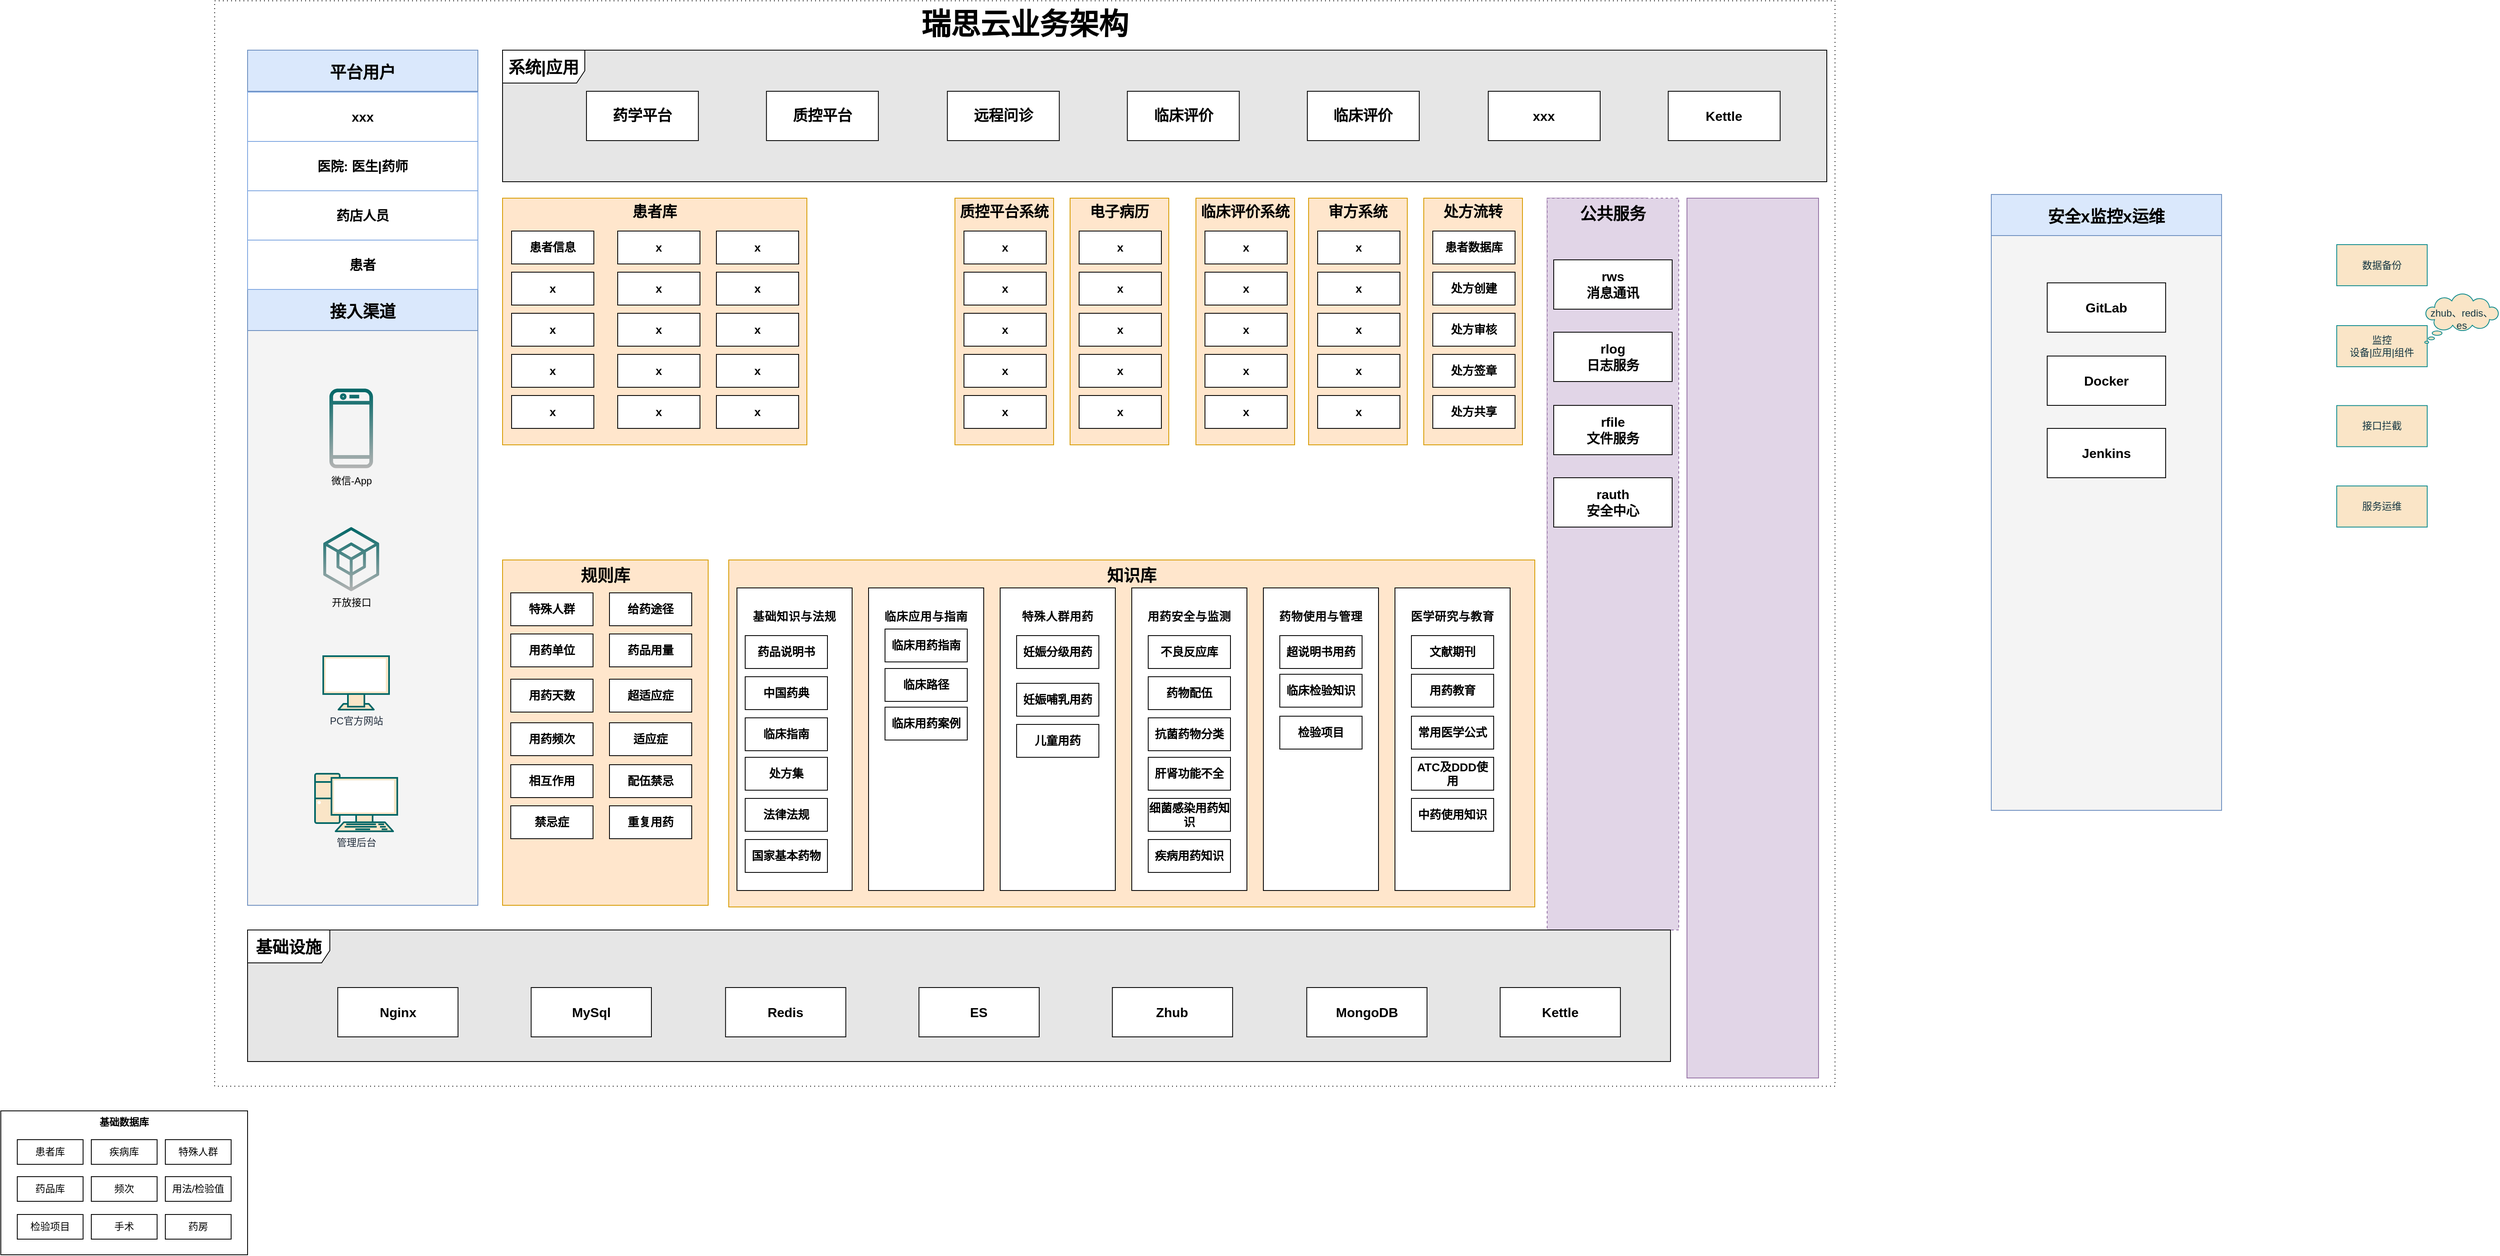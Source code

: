 <mxfile version="24.7.7">
  <diagram name="第 1 页" id="gpIHLKLEVWWJSvzPu31k">
    <mxGraphModel dx="2281" dy="1024" grid="1" gridSize="10" guides="1" tooltips="1" connect="1" arrows="1" fold="1" page="1" pageScale="1" pageWidth="827" pageHeight="1169" math="0" shadow="0">
      <root>
        <mxCell id="0" />
        <mxCell id="1" parent="0" />
        <mxCell id="3K_oNV2d-IeETJ5J5liT-1" value="瑞思云业务架构" style="whiteSpace=wrap;html=1;fontSize=36;verticalAlign=top;dashed=1;dashPattern=1 4;fontStyle=1" parent="1" vertex="1">
          <mxGeometry x="-180" y="210" width="1970" height="1320" as="geometry" />
        </mxCell>
        <UserObject label="接入渠道" link="https://baidu.com" id="7oQJ4bdG35kOt4FpmPfC-34">
          <mxCell style="swimlane;fontSize=20;align=center;swimlaneFillColor=#f4f4f4;fillColor=#dae8fc;collapsible=0;startSize=50;strokeColor=#6c8ebf;fontStyle=1;container=0;" vertex="1" parent="1">
            <mxGeometry x="-140" y="561" width="280" height="749" as="geometry" />
          </mxCell>
        </UserObject>
        <mxCell id="7oQJ4bdG35kOt4FpmPfC-38" value="&lt;span style=&quot;color: rgb(35 , 47 , 62)&quot;&gt;管理后台&lt;/span&gt;" style="verticalAlign=top;verticalLabelPosition=bottom;labelPosition=center;align=center;html=1;outlineConnect=0;fillColor=#FAE5C7;strokeColor=#006666;gradientDirection=north;strokeWidth=2;shape=mxgraph.networks.pc;fontColor=#143642;" vertex="1" parent="7oQJ4bdG35kOt4FpmPfC-34">
          <mxGeometry x="82" y="589" width="100" height="70" as="geometry" />
        </mxCell>
        <mxCell id="7oQJ4bdG35kOt4FpmPfC-37" value="&lt;span style=&quot;color: rgb(35 , 47 , 62)&quot;&gt;PC官方网站&lt;/span&gt;" style="verticalAlign=top;verticalLabelPosition=bottom;labelPosition=center;align=center;html=1;outlineConnect=0;fillColor=#FAE5C7;strokeColor=#006666;gradientDirection=north;strokeWidth=2;shape=mxgraph.networks.monitor;fontColor=#143642;" vertex="1" parent="7oQJ4bdG35kOt4FpmPfC-34">
          <mxGeometry x="92" y="446" width="80" height="65" as="geometry" />
        </mxCell>
        <mxCell id="7oQJ4bdG35kOt4FpmPfC-36" value="开放接口" style="outlineConnect=0;fillColor=#006666;strokeColor=#666666;dashed=0;verticalLabelPosition=bottom;verticalAlign=top;align=center;html=1;fontSize=12;fontStyle=0;aspect=fixed;pointerEvents=1;shape=mxgraph.aws4.external_sdk;labelBackgroundColor=none;gradientColor=#b3b3b3;" vertex="1" parent="7oQJ4bdG35kOt4FpmPfC-34">
          <mxGeometry x="92" y="289" width="68" height="78" as="geometry" />
        </mxCell>
        <mxCell id="7oQJ4bdG35kOt4FpmPfC-35" value="微信-App" style="outlineConnect=0;strokeColor=#006666;fillColor=#006666;dashed=0;verticalLabelPosition=bottom;verticalAlign=top;align=center;fontSize=12;fontStyle=0;shape=mxgraph.aws4.mobile_client;labelBackgroundColor=none;html=1;gradientColor=#b3b3b3;" vertex="1" parent="7oQJ4bdG35kOt4FpmPfC-34">
          <mxGeometry x="99.5" y="119" width="53" height="100" as="geometry" />
        </mxCell>
        <mxCell id="3K_oNV2d-IeETJ5J5liT-11" value="" style="group" parent="1" vertex="1" connectable="0">
          <mxGeometry x="445" y="890" width="980" height="422" as="geometry" />
        </mxCell>
        <mxCell id="3K_oNV2d-IeETJ5J5liT-12" value="&lt;font style=&quot;font-size: 20px;&quot;&gt;知识库&lt;/font&gt;" style="whiteSpace=wrap;html=1;verticalAlign=top;fillColor=#ffe6cc;strokeColor=#d79b00;fontStyle=1;fontSize=18;" parent="3K_oNV2d-IeETJ5J5liT-11" vertex="1">
          <mxGeometry width="980" height="422" as="geometry" />
        </mxCell>
        <mxCell id="3K_oNV2d-IeETJ5J5liT-13" value="&lt;h3 style=&quot;box-sizing: inherit; color: rgb(6, 6, 7); margin-bottom: 0px; font-size: 14px; line-height: 24px; margin-top: 1.14em; font-family: -apple-system, blinkmacsystemfont, &amp;quot;Helvetica Neue&amp;quot;, helvetica, &amp;quot;segoe ui&amp;quot;, arial, roboto, &amp;quot;PingFang SC&amp;quot;, miui, &amp;quot;Hiragino Sans GB&amp;quot;, &amp;quot;Microsoft Yahei&amp;quot;, sans-serif; letter-spacing: 0.5px; text-align: start; background-color: rgb(255, 255, 255);&quot;&gt;药物使用与管理&lt;/h3&gt;" style="whiteSpace=wrap;html=1;verticalAlign=top;" parent="3K_oNV2d-IeETJ5J5liT-11" vertex="1">
          <mxGeometry x="650" y="34" width="140" height="368" as="geometry" />
        </mxCell>
        <mxCell id="3K_oNV2d-IeETJ5J5liT-14" value="&lt;h3 style=&quot;box-sizing: inherit; color: rgb(6, 6, 7); margin-bottom: 0px; font-size: 14px; line-height: 24px; margin-top: 1.14em; font-family: -apple-system, blinkmacsystemfont, &amp;quot;Helvetica Neue&amp;quot;, helvetica, &amp;quot;segoe ui&amp;quot;, arial, roboto, &amp;quot;PingFang SC&amp;quot;, miui, &amp;quot;Hiragino Sans GB&amp;quot;, &amp;quot;Microsoft Yahei&amp;quot;, sans-serif; letter-spacing: 0.5px; text-align: start; background-color: rgb(255, 255, 255);&quot;&gt;医学研究与教育&lt;/h3&gt;" style="whiteSpace=wrap;html=1;verticalAlign=top;" parent="3K_oNV2d-IeETJ5J5liT-11" vertex="1">
          <mxGeometry x="810" y="34" width="140" height="368" as="geometry" />
        </mxCell>
        <mxCell id="3K_oNV2d-IeETJ5J5liT-15" value="&lt;h3 style=&quot;box-sizing: inherit; color: rgb(6, 6, 7); margin-bottom: 0px; font-size: 14px; line-height: 24px; margin-top: 1.14em; font-family: -apple-system, blinkmacsystemfont, &amp;quot;Helvetica Neue&amp;quot;, helvetica, &amp;quot;segoe ui&amp;quot;, arial, roboto, &amp;quot;PingFang SC&amp;quot;, miui, &amp;quot;Hiragino Sans GB&amp;quot;, &amp;quot;Microsoft Yahei&amp;quot;, sans-serif; letter-spacing: 0.5px; text-align: start; background-color: rgb(255, 255, 255);&quot;&gt;用药安全与监测&lt;/h3&gt;" style="whiteSpace=wrap;html=1;verticalAlign=top;" parent="3K_oNV2d-IeETJ5J5liT-11" vertex="1">
          <mxGeometry x="490" y="34" width="140" height="368" as="geometry" />
        </mxCell>
        <mxCell id="3K_oNV2d-IeETJ5J5liT-16" value="&lt;h3 style=&quot;box-sizing: inherit; color: rgb(6, 6, 7); margin-bottom: 0px; font-size: 14px; line-height: 24px; margin-top: 1.14em; font-family: -apple-system, blinkmacsystemfont, &amp;quot;Helvetica Neue&amp;quot;, helvetica, &amp;quot;segoe ui&amp;quot;, arial, roboto, &amp;quot;PingFang SC&amp;quot;, miui, &amp;quot;Hiragino Sans GB&amp;quot;, &amp;quot;Microsoft Yahei&amp;quot;, sans-serif; letter-spacing: 0.5px; text-align: start; background-color: rgb(255, 255, 255);&quot;&gt;特殊人群用药&lt;/h3&gt;" style="whiteSpace=wrap;html=1;verticalAlign=top;" parent="3K_oNV2d-IeETJ5J5liT-11" vertex="1">
          <mxGeometry x="330" y="34" width="140" height="368" as="geometry" />
        </mxCell>
        <mxCell id="3K_oNV2d-IeETJ5J5liT-17" value="&lt;h3 style=&quot;box-sizing: inherit; color: rgb(6, 6, 7); margin-bottom: 0px; font-size: 14px; line-height: 24px; margin-top: 1.14em; font-family: -apple-system, blinkmacsystemfont, &amp;quot;Helvetica Neue&amp;quot;, helvetica, &amp;quot;segoe ui&amp;quot;, arial, roboto, &amp;quot;PingFang SC&amp;quot;, miui, &amp;quot;Hiragino Sans GB&amp;quot;, &amp;quot;Microsoft Yahei&amp;quot;, sans-serif; letter-spacing: 0.5px; text-align: start; background-color: rgb(255, 255, 255);&quot;&gt;临床应用与指南&lt;/h3&gt;" style="whiteSpace=wrap;html=1;verticalAlign=top;" parent="3K_oNV2d-IeETJ5J5liT-11" vertex="1">
          <mxGeometry x="170" y="34" width="140" height="368" as="geometry" />
        </mxCell>
        <mxCell id="3K_oNV2d-IeETJ5J5liT-18" value="&lt;h3 style=&quot;box-sizing: inherit; color: rgb(6, 6, 7); margin-bottom: 0px; font-size: 14px; line-height: 24px; margin-top: 1.14em; font-family: -apple-system, blinkmacsystemfont, &amp;quot;Helvetica Neue&amp;quot;, helvetica, &amp;quot;segoe ui&amp;quot;, arial, roboto, &amp;quot;PingFang SC&amp;quot;, miui, &amp;quot;Hiragino Sans GB&amp;quot;, &amp;quot;Microsoft Yahei&amp;quot;, sans-serif; letter-spacing: 0.5px; text-align: start; background-color: rgb(255, 255, 255);&quot;&gt;基础知识与法规&lt;/h3&gt;" style="whiteSpace=wrap;html=1;verticalAlign=top;" parent="3K_oNV2d-IeETJ5J5liT-11" vertex="1">
          <mxGeometry x="10" y="34" width="140" height="368" as="geometry" />
        </mxCell>
        <mxCell id="3K_oNV2d-IeETJ5J5liT-19" value="药品说明书" style="whiteSpace=wrap;html=1;fontStyle=1;fontSize=14;" parent="3K_oNV2d-IeETJ5J5liT-11" vertex="1">
          <mxGeometry x="20" y="92" width="100" height="40" as="geometry" />
        </mxCell>
        <mxCell id="3K_oNV2d-IeETJ5J5liT-20" value="临床用药指南" style="whiteSpace=wrap;html=1;fontStyle=1;fontSize=14;" parent="3K_oNV2d-IeETJ5J5liT-11" vertex="1">
          <mxGeometry x="190" y="84" width="100" height="40" as="geometry" />
        </mxCell>
        <mxCell id="3K_oNV2d-IeETJ5J5liT-21" value="&lt;div data-docx-has-block-data=&quot;false&quot; data-page-id=&quot;U75hdgrPCo3RmMxpjT1cg51FnG2&quot; style=&quot;font-size: 14px;&quot;&gt;&lt;div class=&quot;old-record-id-FYGXdTRgKoE5KMxUbOHcS2Pdn7e&quot; style=&quot;font-size: 14px;&quot;&gt;&lt;strong style=&quot;font-size: 14px;&quot;&gt;法律法规&lt;/strong&gt;&lt;/div&gt;&lt;/div&gt;" style="whiteSpace=wrap;html=1;fontStyle=1;fontSize=14;" parent="3K_oNV2d-IeETJ5J5liT-11" vertex="1">
          <mxGeometry x="20" y="290" width="100" height="40" as="geometry" />
        </mxCell>
        <mxCell id="3K_oNV2d-IeETJ5J5liT-22" value="&lt;div data-docx-has-block-data=&quot;false&quot; data-page-id=&quot;U75hdgrPCo3RmMxpjT1cg51FnG2&quot; style=&quot;font-size: 14px;&quot;&gt;&lt;div class=&quot;old-record-id-CLDddbItjoVo6kxUgAkcXU8XnOe&quot; style=&quot;font-size: 14px;&quot;&gt;&lt;strong style=&quot;font-size: 14px;&quot;&gt;常用医学公式&lt;/strong&gt;&lt;/div&gt;&lt;/div&gt;" style="whiteSpace=wrap;html=1;fontStyle=1;fontSize=14;" parent="3K_oNV2d-IeETJ5J5liT-11" vertex="1">
          <mxGeometry x="830" y="190" width="100" height="40" as="geometry" />
        </mxCell>
        <mxCell id="3K_oNV2d-IeETJ5J5liT-23" value="临床检验知识" style="whiteSpace=wrap;html=1;fontStyle=1;fontSize=14;" parent="3K_oNV2d-IeETJ5J5liT-11" vertex="1">
          <mxGeometry x="670" y="139" width="100" height="40" as="geometry" />
        </mxCell>
        <mxCell id="3K_oNV2d-IeETJ5J5liT-24" value="&lt;div data-docx-has-block-data=&quot;false&quot; data-page-id=&quot;U75hdgrPCo3RmMxpjT1cg51FnG2&quot; style=&quot;font-size: 14px;&quot;&gt;&lt;div class=&quot;old-record-id-EXo7dg6DLoo32ixrx4Tc7MjunOd&quot; style=&quot;font-size: 14px;&quot;&gt;&lt;strong style=&quot;font-size: 14px;&quot;&gt;抗菌药物分类&lt;/strong&gt;&lt;/div&gt;&lt;/div&gt;" style="whiteSpace=wrap;html=1;fontStyle=1;fontSize=14;" parent="3K_oNV2d-IeETJ5J5liT-11" vertex="1">
          <mxGeometry x="510" y="192" width="100" height="40" as="geometry" />
        </mxCell>
        <mxCell id="3K_oNV2d-IeETJ5J5liT-25" value="&lt;div data-docx-has-block-data=&quot;false&quot; data-page-id=&quot;U75hdgrPCo3RmMxpjT1cg51FnG2&quot; style=&quot;font-size: 14px;&quot;&gt;&lt;div class=&quot;old-record-id-D2B9dTwMGoJGDDxROYZck5bGnDc&quot; style=&quot;font-size: 14px;&quot;&gt;&lt;strong style=&quot;font-size: 14px;&quot;&gt;疾病用药知识&lt;/strong&gt;&lt;/div&gt;&lt;/div&gt;" style="whiteSpace=wrap;html=1;fontStyle=1;fontSize=14;" parent="3K_oNV2d-IeETJ5J5liT-11" vertex="1">
          <mxGeometry x="510" y="340" width="100" height="40" as="geometry" />
        </mxCell>
        <mxCell id="3K_oNV2d-IeETJ5J5liT-26" value="&lt;div data-docx-has-block-data=&quot;false&quot; data-page-id=&quot;U75hdgrPCo3RmMxpjT1cg51FnG2&quot; style=&quot;font-size: 14px;&quot;&gt;&lt;div class=&quot;old-record-id-RJVHdkrtOoJGQ8xDvC4cPjFMnng&quot; style=&quot;font-size: 14px;&quot;&gt;&lt;strong style=&quot;font-size: 14px;&quot;&gt;妊娠分级用药&lt;/strong&gt;&lt;/div&gt;&lt;/div&gt;" style="whiteSpace=wrap;html=1;fontStyle=1;fontSize=14;" parent="3K_oNV2d-IeETJ5J5liT-11" vertex="1">
          <mxGeometry x="350" y="92" width="100" height="40" as="geometry" />
        </mxCell>
        <mxCell id="3K_oNV2d-IeETJ5J5liT-27" value="&lt;div data-docx-has-block-data=&quot;false&quot; data-page-id=&quot;U75hdgrPCo3RmMxpjT1cg51FnG2&quot; style=&quot;font-size: 14px;&quot;&gt;&lt;div class=&quot;old-record-id-FYGXdTRgKoE5KMxUbOHcS2Pdn7e&quot; style=&quot;font-size: 14px;&quot;&gt;&lt;div data-docx-has-block-data=&quot;false&quot; data-page-id=&quot;U75hdgrPCo3RmMxpjT1cg51FnG2&quot; style=&quot;font-size: 14px;&quot;&gt;&lt;div class=&quot;old-record-id-RFyWdTkMNoQjnLxzmz2cja4onub&quot; style=&quot;font-size: 14px;&quot;&gt;&lt;strong style=&quot;font-size: 14px;&quot;&gt;中药使用知识&lt;/strong&gt;&lt;/div&gt;&lt;/div&gt;&lt;/div&gt;&lt;/div&gt;" style="whiteSpace=wrap;html=1;fontStyle=1;fontSize=14;" parent="3K_oNV2d-IeETJ5J5liT-11" vertex="1">
          <mxGeometry x="830" y="290" width="100" height="40" as="geometry" />
        </mxCell>
        <mxCell id="3K_oNV2d-IeETJ5J5liT-28" value="&lt;div data-docx-has-block-data=&quot;false&quot; data-page-id=&quot;U75hdgrPCo3RmMxpjT1cg51FnG2&quot; style=&quot;font-size: 14px;&quot;&gt;&lt;div class=&quot;old-record-id-CLDddbItjoVo6kxUgAkcXU8XnOe&quot; style=&quot;font-size: 14px;&quot;&gt;&lt;div data-docx-has-block-data=&quot;false&quot; data-page-id=&quot;U75hdgrPCo3RmMxpjT1cg51FnG2&quot; style=&quot;font-size: 14px;&quot;&gt;&lt;div class=&quot;old-record-id-CsDQdUX7konVqsxgs9XcECbYnS8&quot; style=&quot;font-size: 14px;&quot;&gt;&lt;strong style=&quot;font-size: 14px;&quot;&gt;细菌感染用药知识&lt;/strong&gt;&lt;/div&gt;&lt;/div&gt;&lt;/div&gt;&lt;/div&gt;" style="whiteSpace=wrap;html=1;fontStyle=1;fontSize=14;" parent="3K_oNV2d-IeETJ5J5liT-11" vertex="1">
          <mxGeometry x="510" y="290" width="100" height="40" as="geometry" />
        </mxCell>
        <mxCell id="3K_oNV2d-IeETJ5J5liT-29" value="&lt;div data-docx-has-block-data=&quot;false&quot; data-page-id=&quot;U75hdgrPCo3RmMxpjT1cg51FnG2&quot; style=&quot;font-size: 14px;&quot;&gt;&lt;div class=&quot;old-record-id-UTmzdrPZXoEd0Oxs3BUc9eYVn1b&quot; style=&quot;font-size: 14px;&quot;&gt;&lt;strong style=&quot;font-size: 14px;&quot;&gt;肝肾功能不全&lt;/strong&gt;&lt;/div&gt;&lt;/div&gt;" style="whiteSpace=wrap;html=1;fontStyle=1;fontSize=14;" parent="3K_oNV2d-IeETJ5J5liT-11" vertex="1">
          <mxGeometry x="510" y="240" width="100" height="40" as="geometry" />
        </mxCell>
        <mxCell id="3K_oNV2d-IeETJ5J5liT-30" value="&lt;div data-docx-has-block-data=&quot;false&quot; data-page-id=&quot;U75hdgrPCo3RmMxpjT1cg51FnG2&quot; style=&quot;font-size: 14px;&quot;&gt;&lt;div class=&quot;old-record-id-EXo7dg6DLoo32ixrx4Tc7MjunOd&quot; style=&quot;font-size: 14px;&quot;&gt;&lt;div data-docx-has-block-data=&quot;false&quot; data-page-id=&quot;U75hdgrPCo3RmMxpjT1cg51FnG2&quot; style=&quot;font-size: 14px;&quot;&gt;&lt;div class=&quot;old-record-id-PyWydc38roqyKWxt1x6clvcvnDh&quot; style=&quot;font-size: 14px;&quot;&gt;&lt;strong style=&quot;font-size: 14px;&quot;&gt;药物配伍&lt;/strong&gt;&lt;/div&gt;&lt;/div&gt;&lt;/div&gt;&lt;/div&gt;" style="whiteSpace=wrap;html=1;fontStyle=1;fontSize=14;" parent="3K_oNV2d-IeETJ5J5liT-11" vertex="1">
          <mxGeometry x="510" y="142" width="100" height="40" as="geometry" />
        </mxCell>
        <mxCell id="3K_oNV2d-IeETJ5J5liT-31" value="&lt;div data-docx-has-block-data=&quot;false&quot; data-page-id=&quot;U75hdgrPCo3RmMxpjT1cg51FnG2&quot; style=&quot;font-size: 14px;&quot;&gt;&lt;div class=&quot;old-record-id-KXI4dxLmWoabesxjAwXcH6y2nfO&quot; style=&quot;font-size: 14px;&quot;&gt;&lt;strong style=&quot;font-size: 14px;&quot;&gt;中国药典&lt;/strong&gt;&lt;/div&gt;&lt;/div&gt;" style="whiteSpace=wrap;html=1;fontStyle=1;fontSize=14;" parent="3K_oNV2d-IeETJ5J5liT-11" vertex="1">
          <mxGeometry x="20" y="142" width="100" height="40" as="geometry" />
        </mxCell>
        <mxCell id="3K_oNV2d-IeETJ5J5liT-32" value="&lt;div data-docx-has-block-data=&quot;false&quot; data-page-id=&quot;U75hdgrPCo3RmMxpjT1cg51FnG2&quot; style=&quot;font-size: 14px;&quot;&gt;&lt;div class=&quot;old-record-id-FYGXdTRgKoE5KMxUbOHcS2Pdn7e&quot; style=&quot;font-size: 14px;&quot;&gt;&lt;div data-docx-has-block-data=&quot;false&quot; data-page-id=&quot;U75hdgrPCo3RmMxpjT1cg51FnG2&quot; style=&quot;font-size: 14px;&quot;&gt;&lt;div class=&quot;old-record-id-KKSwd7td4oOasQx6DPScpFrDnDc&quot; style=&quot;font-size: 14px;&quot;&gt;&lt;strong style=&quot;font-size: 14px;&quot;&gt;处方集&lt;/strong&gt;&lt;/div&gt;&lt;/div&gt;&lt;/div&gt;&lt;/div&gt;" style="whiteSpace=wrap;html=1;fontStyle=1;fontSize=14;" parent="3K_oNV2d-IeETJ5J5liT-11" vertex="1">
          <mxGeometry x="20" y="240" width="100" height="40" as="geometry" />
        </mxCell>
        <mxCell id="3K_oNV2d-IeETJ5J5liT-33" value="&lt;div data-docx-has-block-data=&quot;false&quot; data-page-id=&quot;U75hdgrPCo3RmMxpjT1cg51FnG2&quot; style=&quot;font-size: 14px;&quot;&gt;&lt;div class=&quot;old-record-id-CLDddbItjoVo6kxUgAkcXU8XnOe&quot; style=&quot;font-size: 14px;&quot;&gt;&lt;div data-docx-has-block-data=&quot;false&quot; data-page-id=&quot;U75hdgrPCo3RmMxpjT1cg51FnG2&quot; style=&quot;font-size: 14px;&quot;&gt;&lt;div class=&quot;old-record-id-CizYdL75qoCFmixBCsxcFThYnwb&quot; style=&quot;font-size: 14px;&quot;&gt;&lt;strong style=&quot;font-size: 14px;&quot;&gt;文献期刊&lt;/strong&gt;&lt;/div&gt;&lt;/div&gt;&lt;/div&gt;&lt;/div&gt;" style="whiteSpace=wrap;html=1;fontStyle=1;fontSize=14;" parent="3K_oNV2d-IeETJ5J5liT-11" vertex="1">
          <mxGeometry x="830" y="92" width="100" height="40" as="geometry" />
        </mxCell>
        <mxCell id="3K_oNV2d-IeETJ5J5liT-34" value="&lt;div data-docx-has-block-data=&quot;false&quot; data-page-id=&quot;U75hdgrPCo3RmMxpjT1cg51FnG2&quot; style=&quot;font-size: 14px;&quot;&gt;&lt;div class=&quot;old-record-id-RJVHdkrtOoJGQ8xDvC4cPjFMnng&quot; style=&quot;font-size: 14px;&quot;&gt;&lt;div data-docx-has-block-data=&quot;false&quot; data-page-id=&quot;U75hdgrPCo3RmMxpjT1cg51FnG2&quot; style=&quot;font-size: 14px;&quot;&gt;&lt;div class=&quot;old-record-id-BzTIdsnTWohq5fxiD9QcLEJ9nZg&quot; style=&quot;font-size: 14px;&quot;&gt;&lt;strong style=&quot;font-size: 14px;&quot;&gt;临床指南&lt;/strong&gt;&lt;/div&gt;&lt;/div&gt;&lt;/div&gt;&lt;/div&gt;" style="whiteSpace=wrap;html=1;fontStyle=1;fontSize=14;" parent="3K_oNV2d-IeETJ5J5liT-11" vertex="1">
          <mxGeometry x="20" y="192" width="100" height="40" as="geometry" />
        </mxCell>
        <mxCell id="3K_oNV2d-IeETJ5J5liT-35" value="&lt;div data-docx-has-block-data=&quot;false&quot; data-page-id=&quot;U75hdgrPCo3RmMxpjT1cg51FnG2&quot; style=&quot;font-size: 14px;&quot;&gt;&lt;div class=&quot;old-record-id-FYGXdTRgKoE5KMxUbOHcS2Pdn7e&quot; style=&quot;font-size: 14px;&quot;&gt;&lt;div data-docx-has-block-data=&quot;false&quot; data-page-id=&quot;U75hdgrPCo3RmMxpjT1cg51FnG2&quot; style=&quot;font-size: 14px;&quot;&gt;&lt;div class=&quot;old-record-id-RFyWdTkMNoQjnLxzmz2cja4onub&quot; style=&quot;font-size: 14px;&quot;&gt;&lt;div data-docx-has-block-data=&quot;false&quot; data-page-id=&quot;U75hdgrPCo3RmMxpjT1cg51FnG2&quot; style=&quot;font-size: 14px;&quot;&gt;&lt;div class=&quot;old-record-id-EQ1PdNnlBoj7y9x2NpdcNYQenFT&quot; style=&quot;font-size: 14px;&quot;&gt;&lt;strong style=&quot;font-size: 14px;&quot;&gt;临床用药案例&lt;/strong&gt;&lt;/div&gt;&lt;/div&gt;&lt;/div&gt;&lt;/div&gt;&lt;/div&gt;&lt;/div&gt;" style="whiteSpace=wrap;html=1;fontStyle=1;fontSize=14;" parent="3K_oNV2d-IeETJ5J5liT-11" vertex="1">
          <mxGeometry x="190" y="179" width="100" height="40" as="geometry" />
        </mxCell>
        <mxCell id="3K_oNV2d-IeETJ5J5liT-36" value="&lt;div data-docx-has-block-data=&quot;false&quot; data-page-id=&quot;U75hdgrPCo3RmMxpjT1cg51FnG2&quot; style=&quot;font-size: 14px;&quot;&gt;&lt;div class=&quot;old-record-id-CLDddbItjoVo6kxUgAkcXU8XnOe&quot; style=&quot;font-size: 14px;&quot;&gt;&lt;div data-docx-has-block-data=&quot;false&quot; data-page-id=&quot;U75hdgrPCo3RmMxpjT1cg51FnG2&quot; style=&quot;font-size: 14px;&quot;&gt;&lt;div class=&quot;old-record-id-CsDQdUX7konVqsxgs9XcECbYnS8&quot; style=&quot;font-size: 14px;&quot;&gt;&lt;div data-docx-has-block-data=&quot;false&quot; data-page-id=&quot;U75hdgrPCo3RmMxpjT1cg51FnG2&quot; style=&quot;font-size: 14px;&quot;&gt;&lt;div class=&quot;old-record-id-L3pVdVWfgoNHYkxE5G3cOKlGn3b&quot; style=&quot;font-size: 14px;&quot;&gt;&lt;strong style=&quot;font-size: 14px;&quot;&gt;用药教育&lt;/strong&gt;&lt;/div&gt;&lt;/div&gt;&lt;/div&gt;&lt;/div&gt;&lt;/div&gt;&lt;/div&gt;" style="whiteSpace=wrap;html=1;fontStyle=1;fontSize=14;" parent="3K_oNV2d-IeETJ5J5liT-11" vertex="1">
          <mxGeometry x="830" y="139" width="100" height="40" as="geometry" />
        </mxCell>
        <mxCell id="3K_oNV2d-IeETJ5J5liT-37" value="&lt;div data-docx-has-block-data=&quot;false&quot; data-page-id=&quot;U75hdgrPCo3RmMxpjT1cg51FnG2&quot; style=&quot;font-size: 14px;&quot;&gt;&lt;div class=&quot;old-record-id-KXI4dxLmWoabesxjAwXcH6y2nfO&quot; style=&quot;font-size: 14px;&quot;&gt;&lt;div data-docx-has-block-data=&quot;false&quot; data-page-id=&quot;U75hdgrPCo3RmMxpjT1cg51FnG2&quot; style=&quot;font-size: 14px;&quot;&gt;&lt;div class=&quot;old-record-id-Vr8yd2VCjo98Fox9OnscHbffnFf&quot; style=&quot;font-size: 14px;&quot;&gt;&lt;strong style=&quot;font-size: 14px;&quot;&gt;妊娠哺乳用药&lt;/strong&gt;&lt;/div&gt;&lt;/div&gt;&lt;/div&gt;&lt;/div&gt;" style="whiteSpace=wrap;html=1;fontStyle=1;fontSize=14;" parent="3K_oNV2d-IeETJ5J5liT-11" vertex="1">
          <mxGeometry x="350" y="150" width="100" height="40" as="geometry" />
        </mxCell>
        <mxCell id="3K_oNV2d-IeETJ5J5liT-38" value="&lt;div data-docx-has-block-data=&quot;false&quot; data-page-id=&quot;U75hdgrPCo3RmMxpjT1cg51FnG2&quot; style=&quot;font-size: 14px;&quot;&gt;&lt;div class=&quot;old-record-id-FYGXdTRgKoE5KMxUbOHcS2Pdn7e&quot; style=&quot;font-size: 14px;&quot;&gt;&lt;div data-docx-has-block-data=&quot;false&quot; data-page-id=&quot;U75hdgrPCo3RmMxpjT1cg51FnG2&quot; style=&quot;font-size: 14px;&quot;&gt;&lt;div class=&quot;old-record-id-KKSwd7td4oOasQx6DPScpFrDnDc&quot; style=&quot;font-size: 14px;&quot;&gt;&lt;div data-docx-has-block-data=&quot;false&quot; data-page-id=&quot;U75hdgrPCo3RmMxpjT1cg51FnG2&quot; style=&quot;font-size: 14px;&quot;&gt;&lt;div class=&quot;old-record-id-ThVsdTOWCo88p9xujwbcLAaDnDh&quot; style=&quot;font-size: 14px;&quot;&gt;&lt;strong style=&quot;font-size: 14px;&quot;&gt;儿童用药&lt;/strong&gt;&lt;/div&gt;&lt;/div&gt;&lt;/div&gt;&lt;/div&gt;&lt;/div&gt;&lt;/div&gt;" style="whiteSpace=wrap;html=1;fontStyle=1;fontSize=14;" parent="3K_oNV2d-IeETJ5J5liT-11" vertex="1">
          <mxGeometry x="350" y="200" width="100" height="40" as="geometry" />
        </mxCell>
        <mxCell id="3K_oNV2d-IeETJ5J5liT-39" value="&lt;div data-docx-has-block-data=&quot;false&quot; data-page-id=&quot;U75hdgrPCo3RmMxpjT1cg51FnG2&quot; style=&quot;font-size: 14px;&quot;&gt;&lt;div class=&quot;old-record-id-CLDddbItjoVo6kxUgAkcXU8XnOe&quot; style=&quot;font-size: 14px;&quot;&gt;&lt;div data-docx-has-block-data=&quot;false&quot; data-page-id=&quot;U75hdgrPCo3RmMxpjT1cg51FnG2&quot; style=&quot;font-size: 14px;&quot;&gt;&lt;div class=&quot;old-record-id-CizYdL75qoCFmixBCsxcFThYnwb&quot; style=&quot;font-size: 14px;&quot;&gt;&lt;div data-docx-has-block-data=&quot;false&quot; data-page-id=&quot;U75hdgrPCo3RmMxpjT1cg51FnG2&quot; style=&quot;font-size: 14px;&quot;&gt;&lt;div class=&quot;old-record-id-Jqw1dTL3So8uCDxQ7eYcoqZXnee&quot; style=&quot;font-size: 14px;&quot;&gt;&lt;strong style=&quot;font-size: 14px;&quot;&gt;临床路径&lt;/strong&gt;&lt;/div&gt;&lt;/div&gt;&lt;/div&gt;&lt;/div&gt;&lt;/div&gt;&lt;/div&gt;" style="whiteSpace=wrap;html=1;fontStyle=1;fontSize=14;" parent="3K_oNV2d-IeETJ5J5liT-11" vertex="1">
          <mxGeometry x="190" y="132" width="100" height="40" as="geometry" />
        </mxCell>
        <mxCell id="3K_oNV2d-IeETJ5J5liT-40" value="&lt;div data-docx-has-block-data=&quot;false&quot; data-page-id=&quot;U75hdgrPCo3RmMxpjT1cg51FnG2&quot; style=&quot;font-size: 14px;&quot;&gt;&lt;div class=&quot;old-record-id-RJVHdkrtOoJGQ8xDvC4cPjFMnng&quot; style=&quot;font-size: 14px;&quot;&gt;&lt;div data-docx-has-block-data=&quot;false&quot; data-page-id=&quot;U75hdgrPCo3RmMxpjT1cg51FnG2&quot; style=&quot;font-size: 14px;&quot;&gt;&lt;div class=&quot;old-record-id-BzTIdsnTWohq5fxiD9QcLEJ9nZg&quot; style=&quot;font-size: 14px;&quot;&gt;&lt;div data-docx-has-block-data=&quot;false&quot; data-page-id=&quot;U75hdgrPCo3RmMxpjT1cg51FnG2&quot; style=&quot;font-size: 14px;&quot;&gt;&lt;div class=&quot;old-record-id-FvERd9oAhod6VnxGUknceArOngf&quot; style=&quot;font-size: 14px;&quot;&gt;&lt;strong style=&quot;font-size: 14px;&quot;&gt;不良反应库&lt;/strong&gt;&lt;/div&gt;&lt;/div&gt;&lt;/div&gt;&lt;/div&gt;&lt;/div&gt;&lt;/div&gt;" style="whiteSpace=wrap;html=1;fontStyle=1;fontSize=14;" parent="3K_oNV2d-IeETJ5J5liT-11" vertex="1">
          <mxGeometry x="510" y="92" width="100" height="40" as="geometry" />
        </mxCell>
        <mxCell id="3K_oNV2d-IeETJ5J5liT-41" value="&lt;div data-docx-has-block-data=&quot;false&quot; data-page-id=&quot;U75hdgrPCo3RmMxpjT1cg51FnG2&quot; style=&quot;font-size: 14px;&quot;&gt;&lt;div class=&quot;old-record-id-FYGXdTRgKoE5KMxUbOHcS2Pdn7e&quot; style=&quot;font-size: 14px;&quot;&gt;&lt;div data-docx-has-block-data=&quot;false&quot; data-page-id=&quot;U75hdgrPCo3RmMxpjT1cg51FnG2&quot; style=&quot;font-size: 14px;&quot;&gt;&lt;div class=&quot;old-record-id-RFyWdTkMNoQjnLxzmz2cja4onub&quot; style=&quot;font-size: 14px;&quot;&gt;&lt;div data-docx-has-block-data=&quot;false&quot; data-page-id=&quot;U75hdgrPCo3RmMxpjT1cg51FnG2&quot; style=&quot;font-size: 14px;&quot;&gt;&lt;div class=&quot;old-record-id-EQ1PdNnlBoj7y9x2NpdcNYQenFT&quot; style=&quot;font-size: 14px;&quot;&gt;&lt;div data-docx-has-block-data=&quot;false&quot; data-page-id=&quot;U75hdgrPCo3RmMxpjT1cg51FnG2&quot; style=&quot;font-size: 14px;&quot;&gt;&lt;div class=&quot;old-record-id-MQgQdzc3RoXue9xhy1pcUUHrnmc&quot; style=&quot;font-size: 14px;&quot;&gt;&lt;strong style=&quot;font-size: 14px;&quot;&gt;国家基本药物&lt;/strong&gt;&lt;/div&gt;&lt;/div&gt;&lt;/div&gt;&lt;/div&gt;&lt;/div&gt;&lt;/div&gt;&lt;/div&gt;&lt;/div&gt;" style="whiteSpace=wrap;html=1;fontStyle=1;fontSize=14;" parent="3K_oNV2d-IeETJ5J5liT-11" vertex="1">
          <mxGeometry x="20" y="340" width="100" height="40" as="geometry" />
        </mxCell>
        <mxCell id="3K_oNV2d-IeETJ5J5liT-42" value="&lt;div data-docx-has-block-data=&quot;false&quot; data-page-id=&quot;U75hdgrPCo3RmMxpjT1cg51FnG2&quot; style=&quot;font-size: 14px;&quot;&gt;&lt;div class=&quot;old-record-id-CLDddbItjoVo6kxUgAkcXU8XnOe&quot; style=&quot;font-size: 14px;&quot;&gt;&lt;div data-docx-has-block-data=&quot;false&quot; data-page-id=&quot;U75hdgrPCo3RmMxpjT1cg51FnG2&quot; style=&quot;font-size: 14px;&quot;&gt;&lt;div class=&quot;old-record-id-CsDQdUX7konVqsxgs9XcECbYnS8&quot; style=&quot;font-size: 14px;&quot;&gt;&lt;div data-docx-has-block-data=&quot;false&quot; data-page-id=&quot;U75hdgrPCo3RmMxpjT1cg51FnG2&quot; style=&quot;font-size: 14px;&quot;&gt;&lt;div class=&quot;old-record-id-L3pVdVWfgoNHYkxE5G3cOKlGn3b&quot; style=&quot;font-size: 14px;&quot;&gt;&lt;div data-docx-has-block-data=&quot;false&quot; data-page-id=&quot;U75hdgrPCo3RmMxpjT1cg51FnG2&quot; style=&quot;font-size: 14px;&quot;&gt;&lt;div class=&quot;old-record-id-RfWPd7aTcoSYTlxF6DScY4RhnGd&quot; style=&quot;font-size: 14px;&quot;&gt;&lt;strong style=&quot;font-size: 14px;&quot;&gt;超说明书用药&lt;/strong&gt;&lt;/div&gt;&lt;/div&gt;&lt;/div&gt;&lt;/div&gt;&lt;/div&gt;&lt;/div&gt;&lt;/div&gt;&lt;/div&gt;" style="whiteSpace=wrap;html=1;fontStyle=1;fontSize=14;" parent="3K_oNV2d-IeETJ5J5liT-11" vertex="1">
          <mxGeometry x="670" y="92" width="100" height="40" as="geometry" />
        </mxCell>
        <mxCell id="3K_oNV2d-IeETJ5J5liT-43" value="&lt;div data-docx-has-block-data=&quot;false&quot; data-page-id=&quot;U75hdgrPCo3RmMxpjT1cg51FnG2&quot; style=&quot;font-size: 14px;&quot;&gt;&lt;div class=&quot;old-record-id-KXI4dxLmWoabesxjAwXcH6y2nfO&quot; style=&quot;font-size: 14px;&quot;&gt;&lt;div data-docx-has-block-data=&quot;false&quot; data-page-id=&quot;U75hdgrPCo3RmMxpjT1cg51FnG2&quot; style=&quot;font-size: 14px;&quot;&gt;&lt;div class=&quot;old-record-id-Vr8yd2VCjo98Fox9OnscHbffnFf&quot; style=&quot;font-size: 14px;&quot;&gt;&lt;div data-docx-has-block-data=&quot;false&quot; data-page-id=&quot;U75hdgrPCo3RmMxpjT1cg51FnG2&quot; style=&quot;font-size: 14px;&quot;&gt;&lt;div class=&quot;old-record-id-IcgGdFW1co3PsGxoAPUcII9Tnwh&quot; style=&quot;font-size: 14px;&quot;&gt;&lt;strong style=&quot;font-size: 14px;&quot;&gt;ATC及&lt;/strong&gt;&lt;strong style=&quot;font-size: 14px;&quot;&gt;DDD&lt;/strong&gt;&lt;strong style=&quot;font-size: 14px;&quot;&gt;使用&lt;/strong&gt;&lt;/div&gt;&lt;/div&gt;&lt;/div&gt;&lt;/div&gt;&lt;/div&gt;&lt;/div&gt;" style="whiteSpace=wrap;html=1;fontStyle=1;fontSize=14;" parent="3K_oNV2d-IeETJ5J5liT-11" vertex="1">
          <mxGeometry x="830" y="240" width="100" height="40" as="geometry" />
        </mxCell>
        <mxCell id="3K_oNV2d-IeETJ5J5liT-44" value="&lt;div data-docx-has-block-data=&quot;false&quot; data-page-id=&quot;U75hdgrPCo3RmMxpjT1cg51FnG2&quot; style=&quot;font-size: 14px;&quot;&gt;&lt;div class=&quot;old-record-id-FYGXdTRgKoE5KMxUbOHcS2Pdn7e&quot; style=&quot;font-size: 14px;&quot;&gt;&lt;div data-docx-has-block-data=&quot;false&quot; data-page-id=&quot;U75hdgrPCo3RmMxpjT1cg51FnG2&quot; style=&quot;font-size: 14px;&quot;&gt;&lt;div class=&quot;old-record-id-KKSwd7td4oOasQx6DPScpFrDnDc&quot; style=&quot;font-size: 14px;&quot;&gt;&lt;div data-docx-has-block-data=&quot;false&quot; data-page-id=&quot;U75hdgrPCo3RmMxpjT1cg51FnG2&quot; style=&quot;font-size: 14px;&quot;&gt;&lt;div class=&quot;old-record-id-ThVsdTOWCo88p9xujwbcLAaDnDh&quot; style=&quot;font-size: 14px;&quot;&gt;&lt;div data-docx-has-block-data=&quot;false&quot; data-page-id=&quot;U75hdgrPCo3RmMxpjT1cg51FnG2&quot; style=&quot;font-size: 14px;&quot;&gt;&lt;div class=&quot;old-record-id-XLVdde7uMorNxIxMQQQcuS5Pnof&quot; style=&quot;font-size: 14px;&quot;&gt;&lt;strong style=&quot;font-size: 14px;&quot;&gt;检验项目&lt;/strong&gt;&lt;/div&gt;&lt;/div&gt;&lt;/div&gt;&lt;/div&gt;&lt;/div&gt;&lt;/div&gt;&lt;/div&gt;&lt;/div&gt;" style="whiteSpace=wrap;html=1;fontStyle=1;fontSize=14;" parent="3K_oNV2d-IeETJ5J5liT-11" vertex="1">
          <mxGeometry x="670" y="190" width="100" height="40" as="geometry" />
        </mxCell>
        <mxCell id="3K_oNV2d-IeETJ5J5liT-45" value="" style="group;fillColor=#e1d5e7;strokeColor=#9673a6;fontStyle=0;container=0;" parent="1" vertex="1" connectable="0">
          <mxGeometry x="1440" y="450" width="120" height="830" as="geometry" />
        </mxCell>
        <mxCell id="3K_oNV2d-IeETJ5J5liT-46" value="" style="group;fillColor=#e1d5e7;strokeColor=#9673a6;fontSize=18;fontStyle=0;align=center;container=0;" parent="1" vertex="1" connectable="0">
          <mxGeometry x="1610" y="450" width="160" height="1070" as="geometry" />
        </mxCell>
        <mxCell id="3K_oNV2d-IeETJ5J5liT-47" value="" style="group" parent="1" vertex="1" connectable="0">
          <mxGeometry x="170" y="890" width="250" height="420" as="geometry" />
        </mxCell>
        <mxCell id="3K_oNV2d-IeETJ5J5liT-48" value="&lt;font style=&quot;font-size: 20px;&quot;&gt;规则库&lt;/font&gt;" style="whiteSpace=wrap;html=1;verticalAlign=top;fillColor=#ffe6cc;strokeColor=#d79b00;fontStyle=1" parent="3K_oNV2d-IeETJ5J5liT-47" vertex="1">
          <mxGeometry width="250" height="420" as="geometry" />
        </mxCell>
        <mxCell id="3K_oNV2d-IeETJ5J5liT-49" value="特殊人群" style="whiteSpace=wrap;html=1;fontStyle=1;fontSize=14;" parent="3K_oNV2d-IeETJ5J5liT-47" vertex="1">
          <mxGeometry x="10" y="40" width="100" height="40" as="geometry" />
        </mxCell>
        <mxCell id="3K_oNV2d-IeETJ5J5liT-50" value="用药单位" style="whiteSpace=wrap;html=1;fontStyle=1;fontSize=14;" parent="3K_oNV2d-IeETJ5J5liT-47" vertex="1">
          <mxGeometry x="10" y="90" width="100" height="40" as="geometry" />
        </mxCell>
        <mxCell id="3K_oNV2d-IeETJ5J5liT-51" value="用药天数" style="whiteSpace=wrap;html=1;fontStyle=1;fontSize=14;" parent="3K_oNV2d-IeETJ5J5liT-47" vertex="1">
          <mxGeometry x="10" y="145" width="100" height="40" as="geometry" />
        </mxCell>
        <mxCell id="3K_oNV2d-IeETJ5J5liT-52" value="用药频次" style="whiteSpace=wrap;html=1;fontStyle=1;fontSize=14;" parent="3K_oNV2d-IeETJ5J5liT-47" vertex="1">
          <mxGeometry x="10" y="198" width="100" height="40" as="geometry" />
        </mxCell>
        <mxCell id="3K_oNV2d-IeETJ5J5liT-53" value="相互作用" style="whiteSpace=wrap;html=1;fontStyle=1;fontSize=14;" parent="3K_oNV2d-IeETJ5J5liT-47" vertex="1">
          <mxGeometry x="10" y="249" width="100" height="40" as="geometry" />
        </mxCell>
        <mxCell id="3K_oNV2d-IeETJ5J5liT-54" value="禁忌症" style="whiteSpace=wrap;html=1;fontStyle=1;fontSize=14;" parent="3K_oNV2d-IeETJ5J5liT-47" vertex="1">
          <mxGeometry x="10" y="299" width="100" height="40" as="geometry" />
        </mxCell>
        <mxCell id="3K_oNV2d-IeETJ5J5liT-55" value="给药途径" style="whiteSpace=wrap;html=1;fontStyle=1;fontSize=14;" parent="3K_oNV2d-IeETJ5J5liT-47" vertex="1">
          <mxGeometry x="130" y="40" width="100" height="40" as="geometry" />
        </mxCell>
        <mxCell id="3K_oNV2d-IeETJ5J5liT-56" value="药品用量" style="whiteSpace=wrap;html=1;fontStyle=1;fontSize=14;" parent="3K_oNV2d-IeETJ5J5liT-47" vertex="1">
          <mxGeometry x="130" y="90" width="100" height="40" as="geometry" />
        </mxCell>
        <mxCell id="3K_oNV2d-IeETJ5J5liT-57" value="超适应症" style="whiteSpace=wrap;html=1;fontStyle=1;fontSize=14;" parent="3K_oNV2d-IeETJ5J5liT-47" vertex="1">
          <mxGeometry x="130" y="145" width="100" height="40" as="geometry" />
        </mxCell>
        <mxCell id="3K_oNV2d-IeETJ5J5liT-58" value="适应症" style="whiteSpace=wrap;html=1;fontStyle=1;fontSize=14;" parent="3K_oNV2d-IeETJ5J5liT-47" vertex="1">
          <mxGeometry x="130" y="198" width="100" height="40" as="geometry" />
        </mxCell>
        <mxCell id="3K_oNV2d-IeETJ5J5liT-59" value="配伍禁忌" style="whiteSpace=wrap;html=1;fontStyle=1;fontSize=14;" parent="3K_oNV2d-IeETJ5J5liT-47" vertex="1">
          <mxGeometry x="130" y="249" width="100" height="40" as="geometry" />
        </mxCell>
        <mxCell id="3K_oNV2d-IeETJ5J5liT-60" value="重复用药" style="whiteSpace=wrap;html=1;fontStyle=1;fontSize=14;" parent="3K_oNV2d-IeETJ5J5liT-47" vertex="1">
          <mxGeometry x="130" y="299" width="100" height="40" as="geometry" />
        </mxCell>
        <mxCell id="3K_oNV2d-IeETJ5J5liT-70" value="&lt;font style=&quot;font-size: 20px;&quot;&gt;公共服务&lt;/font&gt;" style="whiteSpace=wrap;html=1;dashed=1;verticalAlign=top;align=center;fillColor=#e1d5e7;strokeColor=#9673a6;fontSize=18;fontStyle=1" parent="1" vertex="1">
          <mxGeometry x="1440" y="450" width="160" height="890" as="geometry" />
        </mxCell>
        <mxCell id="3K_oNV2d-IeETJ5J5liT-71" value="rws&lt;br style=&quot;font-size: 16px;&quot;&gt;消息通讯" style="whiteSpace=wrap;html=1;fontStyle=1;fontSize=16;" parent="1" vertex="1">
          <mxGeometry x="1448" y="525" width="144" height="60" as="geometry" />
        </mxCell>
        <mxCell id="3K_oNV2d-IeETJ5J5liT-72" value="rlog&lt;br style=&quot;font-size: 16px;&quot;&gt;日志服务" style="whiteSpace=wrap;html=1;fontStyle=1;fontSize=16;" parent="1" vertex="1">
          <mxGeometry x="1448" y="613" width="144" height="60" as="geometry" />
        </mxCell>
        <mxCell id="3K_oNV2d-IeETJ5J5liT-73" value="rfile&lt;br style=&quot;font-size: 16px;&quot;&gt;文件服务" style="whiteSpace=wrap;html=1;fontStyle=1;fontSize=16;" parent="1" vertex="1">
          <mxGeometry x="1448" y="702" width="144" height="60" as="geometry" />
        </mxCell>
        <mxCell id="3K_oNV2d-IeETJ5J5liT-74" value="rauth&lt;br style=&quot;font-size: 16px;&quot;&gt;安全中心" style="whiteSpace=wrap;html=1;fontStyle=1;fontSize=16;" parent="1" vertex="1">
          <mxGeometry x="1448" y="790" width="144" height="60" as="geometry" />
        </mxCell>
        <mxCell id="3K_oNV2d-IeETJ5J5liT-75" value="" style="group" parent="1" vertex="1" connectable="0">
          <mxGeometry x="1290" y="450" width="120" height="300" as="geometry" />
        </mxCell>
        <mxCell id="3K_oNV2d-IeETJ5J5liT-76" value="&lt;font style=&quot;font-size: 18px;&quot;&gt;处方流转&lt;/font&gt;" style="whiteSpace=wrap;html=1;verticalAlign=top;fontStyle=1;fillColor=#ffe6cc;strokeColor=#d79b00;" parent="3K_oNV2d-IeETJ5J5liT-75" vertex="1">
          <mxGeometry width="120" height="300" as="geometry" />
        </mxCell>
        <mxCell id="3K_oNV2d-IeETJ5J5liT-77" value="患者数据库" style="whiteSpace=wrap;html=1;fontSize=14;fontStyle=1" parent="3K_oNV2d-IeETJ5J5liT-75" vertex="1">
          <mxGeometry x="11" y="40" width="100" height="40" as="geometry" />
        </mxCell>
        <mxCell id="3K_oNV2d-IeETJ5J5liT-78" value="处方创建" style="whiteSpace=wrap;html=1;fontSize=14;fontStyle=1" parent="3K_oNV2d-IeETJ5J5liT-75" vertex="1">
          <mxGeometry x="11" y="90" width="100" height="40" as="geometry" />
        </mxCell>
        <mxCell id="3K_oNV2d-IeETJ5J5liT-79" value="处方签章" style="whiteSpace=wrap;html=1;fontSize=14;fontStyle=1" parent="3K_oNV2d-IeETJ5J5liT-75" vertex="1">
          <mxGeometry x="11" y="190" width="100" height="40" as="geometry" />
        </mxCell>
        <mxCell id="3K_oNV2d-IeETJ5J5liT-80" value="处方审核" style="whiteSpace=wrap;html=1;fontSize=14;fontStyle=1" parent="3K_oNV2d-IeETJ5J5liT-75" vertex="1">
          <mxGeometry x="11" y="140" width="100" height="40" as="geometry" />
        </mxCell>
        <mxCell id="3K_oNV2d-IeETJ5J5liT-81" value="处方共享" style="whiteSpace=wrap;html=1;fontSize=14;fontStyle=1" parent="3K_oNV2d-IeETJ5J5liT-75" vertex="1">
          <mxGeometry x="11" y="240" width="100" height="40" as="geometry" />
        </mxCell>
        <mxCell id="3K_oNV2d-IeETJ5J5liT-87" value="" style="group" parent="1" vertex="1" connectable="0">
          <mxGeometry x="1150" y="450" width="120" height="300" as="geometry" />
        </mxCell>
        <mxCell id="3K_oNV2d-IeETJ5J5liT-88" value="&lt;span style=&quot;font-size: 18px;&quot;&gt;审方系统&lt;/span&gt;" style="whiteSpace=wrap;html=1;verticalAlign=top;fontStyle=1;fillColor=#ffe6cc;strokeColor=#d79b00;" parent="3K_oNV2d-IeETJ5J5liT-87" vertex="1">
          <mxGeometry width="120" height="300" as="geometry" />
        </mxCell>
        <mxCell id="3K_oNV2d-IeETJ5J5liT-89" value="x" style="whiteSpace=wrap;html=1;fontSize=14;fontStyle=1" parent="3K_oNV2d-IeETJ5J5liT-87" vertex="1">
          <mxGeometry x="11" y="40" width="100" height="40" as="geometry" />
        </mxCell>
        <mxCell id="3K_oNV2d-IeETJ5J5liT-90" value="x" style="whiteSpace=wrap;html=1;fontSize=14;fontStyle=1" parent="3K_oNV2d-IeETJ5J5liT-87" vertex="1">
          <mxGeometry x="11" y="90" width="100" height="40" as="geometry" />
        </mxCell>
        <mxCell id="3K_oNV2d-IeETJ5J5liT-91" value="x" style="whiteSpace=wrap;html=1;fontSize=14;fontStyle=1" parent="3K_oNV2d-IeETJ5J5liT-87" vertex="1">
          <mxGeometry x="11" y="190" width="100" height="40" as="geometry" />
        </mxCell>
        <mxCell id="3K_oNV2d-IeETJ5J5liT-92" value="x" style="whiteSpace=wrap;html=1;fontSize=14;fontStyle=1" parent="3K_oNV2d-IeETJ5J5liT-87" vertex="1">
          <mxGeometry x="11" y="140" width="100" height="40" as="geometry" />
        </mxCell>
        <mxCell id="3K_oNV2d-IeETJ5J5liT-93" value="x" style="whiteSpace=wrap;html=1;fontSize=14;fontStyle=1" parent="3K_oNV2d-IeETJ5J5liT-87" vertex="1">
          <mxGeometry x="11" y="240" width="100" height="40" as="geometry" />
        </mxCell>
        <mxCell id="3K_oNV2d-IeETJ5J5liT-94" value="" style="group" parent="1" vertex="1" connectable="0">
          <mxGeometry x="860" y="450" width="120" height="300" as="geometry" />
        </mxCell>
        <mxCell id="3K_oNV2d-IeETJ5J5liT-95" value="&lt;span style=&quot;font-size: 18px;&quot;&gt;电子病历&lt;/span&gt;" style="whiteSpace=wrap;html=1;verticalAlign=top;fontStyle=1;fillColor=#ffe6cc;strokeColor=#d79b00;" parent="3K_oNV2d-IeETJ5J5liT-94" vertex="1">
          <mxGeometry width="120" height="300" as="geometry" />
        </mxCell>
        <mxCell id="3K_oNV2d-IeETJ5J5liT-96" value="x" style="whiteSpace=wrap;html=1;fontSize=14;fontStyle=1" parent="3K_oNV2d-IeETJ5J5liT-94" vertex="1">
          <mxGeometry x="11" y="40" width="100" height="40" as="geometry" />
        </mxCell>
        <mxCell id="3K_oNV2d-IeETJ5J5liT-97" value="x" style="whiteSpace=wrap;html=1;fontSize=14;fontStyle=1" parent="3K_oNV2d-IeETJ5J5liT-94" vertex="1">
          <mxGeometry x="11" y="90" width="100" height="40" as="geometry" />
        </mxCell>
        <mxCell id="3K_oNV2d-IeETJ5J5liT-98" value="x" style="whiteSpace=wrap;html=1;fontSize=14;fontStyle=1" parent="3K_oNV2d-IeETJ5J5liT-94" vertex="1">
          <mxGeometry x="11" y="190" width="100" height="40" as="geometry" />
        </mxCell>
        <mxCell id="3K_oNV2d-IeETJ5J5liT-99" value="x" style="whiteSpace=wrap;html=1;fontSize=14;fontStyle=1" parent="3K_oNV2d-IeETJ5J5liT-94" vertex="1">
          <mxGeometry x="11" y="140" width="100" height="40" as="geometry" />
        </mxCell>
        <mxCell id="3K_oNV2d-IeETJ5J5liT-100" value="x" style="whiteSpace=wrap;html=1;fontSize=14;fontStyle=1" parent="3K_oNV2d-IeETJ5J5liT-94" vertex="1">
          <mxGeometry x="11" y="240" width="100" height="40" as="geometry" />
        </mxCell>
        <UserObject label="基础数据库" id="3K_oNV2d-IeETJ5J5liT-101">
          <mxCell style="whiteSpace=wrap;html=1;fontStyle=1;verticalAlign=top;movable=1;resizable=1;rotatable=1;deletable=1;editable=1;locked=0;connectable=1;container=0;" parent="1" vertex="1">
            <mxGeometry x="-440" y="1560" width="300" height="175" as="geometry" />
          </mxCell>
        </UserObject>
        <UserObject label="药品库" id="3K_oNV2d-IeETJ5J5liT-102">
          <mxCell style="whiteSpace=wrap;html=1;movable=1;resizable=1;rotatable=1;deletable=1;editable=1;locked=0;connectable=1;container=0;" parent="1" vertex="1">
            <mxGeometry x="-420" y="1640" width="80" height="30" as="geometry" />
          </mxCell>
        </UserObject>
        <UserObject label="频次" id="3K_oNV2d-IeETJ5J5liT-103">
          <mxCell style="whiteSpace=wrap;html=1;movable=1;resizable=1;rotatable=1;deletable=1;editable=1;locked=0;connectable=1;container=0;" parent="1" vertex="1">
            <mxGeometry x="-330" y="1640" width="80" height="30" as="geometry" />
          </mxCell>
        </UserObject>
        <UserObject label="用法/检验值" id="3K_oNV2d-IeETJ5J5liT-104">
          <mxCell style="whiteSpace=wrap;html=1;movable=1;resizable=1;rotatable=1;deletable=1;editable=1;locked=0;connectable=1;container=0;" parent="1" vertex="1">
            <mxGeometry x="-240" y="1640" width="80" height="30" as="geometry" />
          </mxCell>
        </UserObject>
        <UserObject label="检验项目" id="3K_oNV2d-IeETJ5J5liT-105">
          <mxCell style="whiteSpace=wrap;html=1;movable=1;resizable=1;rotatable=1;deletable=1;editable=1;locked=0;connectable=1;container=0;" parent="1" vertex="1">
            <mxGeometry x="-420" y="1686" width="80" height="30" as="geometry" />
          </mxCell>
        </UserObject>
        <UserObject label="手术" id="3K_oNV2d-IeETJ5J5liT-106">
          <mxCell style="whiteSpace=wrap;html=1;movable=1;resizable=1;rotatable=1;deletable=1;editable=1;locked=0;connectable=1;container=0;" parent="1" vertex="1">
            <mxGeometry x="-330" y="1686" width="80" height="30" as="geometry" />
          </mxCell>
        </UserObject>
        <UserObject label="药房" id="3K_oNV2d-IeETJ5J5liT-107">
          <mxCell style="whiteSpace=wrap;html=1;movable=1;resizable=1;rotatable=1;deletable=1;editable=1;locked=0;connectable=1;container=0;" parent="1" vertex="1">
            <mxGeometry x="-240" y="1686" width="80" height="30" as="geometry" />
          </mxCell>
        </UserObject>
        <UserObject label="患者库" id="3K_oNV2d-IeETJ5J5liT-108">
          <mxCell style="whiteSpace=wrap;html=1;movable=1;resizable=1;rotatable=1;deletable=1;editable=1;locked=0;connectable=1;container=0;" parent="1" vertex="1">
            <mxGeometry x="-420" y="1595" width="80" height="30" as="geometry" />
          </mxCell>
        </UserObject>
        <UserObject label="疾病库" id="3K_oNV2d-IeETJ5J5liT-109">
          <mxCell style="whiteSpace=wrap;html=1;movable=1;resizable=1;rotatable=1;deletable=1;editable=1;locked=0;connectable=1;container=0;" parent="1" vertex="1">
            <mxGeometry x="-330" y="1595" width="80" height="30" as="geometry" />
          </mxCell>
        </UserObject>
        <UserObject label="特殊人群" id="3K_oNV2d-IeETJ5J5liT-110">
          <mxCell style="whiteSpace=wrap;html=1;movable=1;resizable=1;rotatable=1;deletable=1;editable=1;locked=0;connectable=1;container=0;" parent="1" vertex="1">
            <mxGeometry x="-240" y="1595" width="80" height="30" as="geometry" />
          </mxCell>
        </UserObject>
        <mxCell id="3K_oNV2d-IeETJ5J5liT-111" value="" style="group" parent="1" vertex="1" connectable="0">
          <mxGeometry x="720" y="450" width="120" height="300" as="geometry" />
        </mxCell>
        <mxCell id="3K_oNV2d-IeETJ5J5liT-112" value="&lt;span style=&quot;font-size: 18px;&quot;&gt;质控平台系统&lt;/span&gt;" style="whiteSpace=wrap;html=1;verticalAlign=top;fontStyle=1;fillColor=#ffe6cc;strokeColor=#d79b00;" parent="3K_oNV2d-IeETJ5J5liT-111" vertex="1">
          <mxGeometry width="120" height="300" as="geometry" />
        </mxCell>
        <mxCell id="3K_oNV2d-IeETJ5J5liT-113" value="x" style="whiteSpace=wrap;html=1;fontSize=14;fontStyle=1" parent="3K_oNV2d-IeETJ5J5liT-111" vertex="1">
          <mxGeometry x="11" y="40" width="100" height="40" as="geometry" />
        </mxCell>
        <mxCell id="3K_oNV2d-IeETJ5J5liT-114" value="x" style="whiteSpace=wrap;html=1;fontSize=14;fontStyle=1" parent="3K_oNV2d-IeETJ5J5liT-111" vertex="1">
          <mxGeometry x="11" y="90" width="100" height="40" as="geometry" />
        </mxCell>
        <mxCell id="3K_oNV2d-IeETJ5J5liT-115" value="x" style="whiteSpace=wrap;html=1;fontSize=14;fontStyle=1" parent="3K_oNV2d-IeETJ5J5liT-111" vertex="1">
          <mxGeometry x="11" y="190" width="100" height="40" as="geometry" />
        </mxCell>
        <mxCell id="3K_oNV2d-IeETJ5J5liT-116" value="x" style="whiteSpace=wrap;html=1;fontSize=14;fontStyle=1" parent="3K_oNV2d-IeETJ5J5liT-111" vertex="1">
          <mxGeometry x="11" y="140" width="100" height="40" as="geometry" />
        </mxCell>
        <mxCell id="3K_oNV2d-IeETJ5J5liT-117" value="x" style="whiteSpace=wrap;html=1;fontSize=14;fontStyle=1" parent="3K_oNV2d-IeETJ5J5liT-111" vertex="1">
          <mxGeometry x="11" y="240" width="100" height="40" as="geometry" />
        </mxCell>
        <mxCell id="3K_oNV2d-IeETJ5J5liT-118" value="" style="group" parent="1" vertex="1" connectable="0">
          <mxGeometry x="1013" y="450" width="120" height="300" as="geometry" />
        </mxCell>
        <mxCell id="3K_oNV2d-IeETJ5J5liT-119" value="&lt;span style=&quot;font-size: 18px;&quot;&gt;临床评价系统&lt;/span&gt;" style="whiteSpace=wrap;html=1;verticalAlign=top;fontStyle=1;fillColor=#ffe6cc;strokeColor=#d79b00;" parent="3K_oNV2d-IeETJ5J5liT-118" vertex="1">
          <mxGeometry width="120" height="300" as="geometry" />
        </mxCell>
        <mxCell id="3K_oNV2d-IeETJ5J5liT-120" value="x" style="whiteSpace=wrap;html=1;fontSize=14;fontStyle=1" parent="3K_oNV2d-IeETJ5J5liT-118" vertex="1">
          <mxGeometry x="11" y="40" width="100" height="40" as="geometry" />
        </mxCell>
        <mxCell id="3K_oNV2d-IeETJ5J5liT-121" value="x" style="whiteSpace=wrap;html=1;fontSize=14;fontStyle=1" parent="3K_oNV2d-IeETJ5J5liT-118" vertex="1">
          <mxGeometry x="11" y="90" width="100" height="40" as="geometry" />
        </mxCell>
        <mxCell id="3K_oNV2d-IeETJ5J5liT-122" value="x" style="whiteSpace=wrap;html=1;fontSize=14;fontStyle=1" parent="3K_oNV2d-IeETJ5J5liT-118" vertex="1">
          <mxGeometry x="11" y="190" width="100" height="40" as="geometry" />
        </mxCell>
        <mxCell id="3K_oNV2d-IeETJ5J5liT-123" value="x" style="whiteSpace=wrap;html=1;fontSize=14;fontStyle=1" parent="3K_oNV2d-IeETJ5J5liT-118" vertex="1">
          <mxGeometry x="11" y="140" width="100" height="40" as="geometry" />
        </mxCell>
        <mxCell id="3K_oNV2d-IeETJ5J5liT-124" value="x" style="whiteSpace=wrap;html=1;fontSize=14;fontStyle=1" parent="3K_oNV2d-IeETJ5J5liT-118" vertex="1">
          <mxGeometry x="11" y="240" width="100" height="40" as="geometry" />
        </mxCell>
        <mxCell id="3K_oNV2d-IeETJ5J5liT-125" value="" style="group" parent="1" vertex="1" connectable="0">
          <mxGeometry x="170" y="450" width="370" height="300" as="geometry" />
        </mxCell>
        <mxCell id="3K_oNV2d-IeETJ5J5liT-126" value="&lt;span style=&quot;font-size: 18px;&quot;&gt;患者库&lt;/span&gt;" style="whiteSpace=wrap;html=1;verticalAlign=top;fontStyle=1;fillColor=#ffe6cc;strokeColor=#d79b00;" parent="3K_oNV2d-IeETJ5J5liT-125" vertex="1">
          <mxGeometry width="370" height="300" as="geometry" />
        </mxCell>
        <mxCell id="3K_oNV2d-IeETJ5J5liT-127" value="患者信息" style="whiteSpace=wrap;html=1;fontSize=14;fontStyle=1" parent="3K_oNV2d-IeETJ5J5liT-125" vertex="1">
          <mxGeometry x="11" y="40" width="100" height="40" as="geometry" />
        </mxCell>
        <mxCell id="3K_oNV2d-IeETJ5J5liT-128" value="x" style="whiteSpace=wrap;html=1;fontSize=14;fontStyle=1" parent="3K_oNV2d-IeETJ5J5liT-125" vertex="1">
          <mxGeometry x="11" y="90" width="100" height="40" as="geometry" />
        </mxCell>
        <mxCell id="3K_oNV2d-IeETJ5J5liT-129" value="x" style="whiteSpace=wrap;html=1;fontSize=14;fontStyle=1" parent="3K_oNV2d-IeETJ5J5liT-125" vertex="1">
          <mxGeometry x="11" y="190" width="100" height="40" as="geometry" />
        </mxCell>
        <mxCell id="3K_oNV2d-IeETJ5J5liT-130" value="x" style="whiteSpace=wrap;html=1;fontSize=14;fontStyle=1" parent="3K_oNV2d-IeETJ5J5liT-125" vertex="1">
          <mxGeometry x="11" y="140" width="100" height="40" as="geometry" />
        </mxCell>
        <mxCell id="3K_oNV2d-IeETJ5J5liT-131" value="x" style="whiteSpace=wrap;html=1;fontSize=14;fontStyle=1" parent="3K_oNV2d-IeETJ5J5liT-125" vertex="1">
          <mxGeometry x="11" y="240" width="100" height="40" as="geometry" />
        </mxCell>
        <mxCell id="3K_oNV2d-IeETJ5J5liT-132" value="x" style="whiteSpace=wrap;html=1;fontSize=14;fontStyle=1" parent="3K_oNV2d-IeETJ5J5liT-125" vertex="1">
          <mxGeometry x="140" y="40" width="100" height="40" as="geometry" />
        </mxCell>
        <mxCell id="3K_oNV2d-IeETJ5J5liT-133" value="x" style="whiteSpace=wrap;html=1;fontSize=14;fontStyle=1" parent="3K_oNV2d-IeETJ5J5liT-125" vertex="1">
          <mxGeometry x="140" y="90" width="100" height="40" as="geometry" />
        </mxCell>
        <mxCell id="3K_oNV2d-IeETJ5J5liT-134" value="x" style="whiteSpace=wrap;html=1;fontSize=14;fontStyle=1" parent="3K_oNV2d-IeETJ5J5liT-125" vertex="1">
          <mxGeometry x="140" y="190" width="100" height="40" as="geometry" />
        </mxCell>
        <mxCell id="3K_oNV2d-IeETJ5J5liT-135" value="x" style="whiteSpace=wrap;html=1;fontSize=14;fontStyle=1" parent="3K_oNV2d-IeETJ5J5liT-125" vertex="1">
          <mxGeometry x="140" y="140" width="100" height="40" as="geometry" />
        </mxCell>
        <mxCell id="3K_oNV2d-IeETJ5J5liT-136" value="x" style="whiteSpace=wrap;html=1;fontSize=14;fontStyle=1" parent="3K_oNV2d-IeETJ5J5liT-125" vertex="1">
          <mxGeometry x="140" y="240" width="100" height="40" as="geometry" />
        </mxCell>
        <mxCell id="3K_oNV2d-IeETJ5J5liT-137" value="x" style="whiteSpace=wrap;html=1;fontSize=14;fontStyle=1" parent="3K_oNV2d-IeETJ5J5liT-125" vertex="1">
          <mxGeometry x="260" y="40" width="100" height="40" as="geometry" />
        </mxCell>
        <mxCell id="3K_oNV2d-IeETJ5J5liT-138" value="x" style="whiteSpace=wrap;html=1;fontSize=14;fontStyle=1" parent="3K_oNV2d-IeETJ5J5liT-125" vertex="1">
          <mxGeometry x="260" y="90" width="100" height="40" as="geometry" />
        </mxCell>
        <mxCell id="3K_oNV2d-IeETJ5J5liT-139" value="x" style="whiteSpace=wrap;html=1;fontSize=14;fontStyle=1" parent="3K_oNV2d-IeETJ5J5liT-125" vertex="1">
          <mxGeometry x="260" y="190" width="100" height="40" as="geometry" />
        </mxCell>
        <mxCell id="3K_oNV2d-IeETJ5J5liT-140" value="x" style="whiteSpace=wrap;html=1;fontSize=14;fontStyle=1" parent="3K_oNV2d-IeETJ5J5liT-125" vertex="1">
          <mxGeometry x="260" y="140" width="100" height="40" as="geometry" />
        </mxCell>
        <mxCell id="3K_oNV2d-IeETJ5J5liT-141" value="x" style="whiteSpace=wrap;html=1;fontSize=14;fontStyle=1" parent="3K_oNV2d-IeETJ5J5liT-125" vertex="1">
          <mxGeometry x="260" y="240" width="100" height="40" as="geometry" />
        </mxCell>
        <mxCell id="7oQJ4bdG35kOt4FpmPfC-3" value="" style="group" vertex="1" connectable="0" parent="1">
          <mxGeometry x="-140" y="1360" width="1730" height="160" as="geometry" />
        </mxCell>
        <mxCell id="3K_oNV2d-IeETJ5J5liT-62" value="&lt;b style=&quot;border-color: var(--border-color); text-align: left;&quot;&gt;&lt;font style=&quot;font-size: 20px;&quot;&gt;基础设施&lt;/font&gt;&lt;/b&gt;" style="shape=umlFrame;whiteSpace=wrap;html=1;pointerEvents=0;swimlaneFillColor=#E6E6E6;width=100;height=40;" parent="7oQJ4bdG35kOt4FpmPfC-3" vertex="1">
          <mxGeometry y="-20" width="1730.0" height="160" as="geometry" />
        </mxCell>
        <mxCell id="3K_oNV2d-IeETJ5J5liT-63" value="&lt;b style=&quot;border-color: var(--border-color); font-size: 16px;&quot;&gt;Nginx&lt;/b&gt;" style="whiteSpace=wrap;html=1;fontSize=16;" parent="7oQJ4bdG35kOt4FpmPfC-3" vertex="1">
          <mxGeometry x="109.648" y="50" width="146.197" height="60" as="geometry" />
        </mxCell>
        <mxCell id="3K_oNV2d-IeETJ5J5liT-64" value="MySql" style="whiteSpace=wrap;html=1;fontStyle=1;fontSize=16;" parent="7oQJ4bdG35kOt4FpmPfC-3" vertex="1">
          <mxGeometry x="344.782" y="50" width="146.197" height="60" as="geometry" />
        </mxCell>
        <mxCell id="3K_oNV2d-IeETJ5J5liT-65" value="&lt;b style=&quot;border-color: var(--border-color); font-size: 16px;&quot;&gt;Redis&lt;/b&gt;" style="whiteSpace=wrap;html=1;fontSize=16;" parent="7oQJ4bdG35kOt4FpmPfC-3" vertex="1">
          <mxGeometry x="581.134" y="50" width="146.197" height="60" as="geometry" />
        </mxCell>
        <mxCell id="3K_oNV2d-IeETJ5J5liT-66" value="ES" style="whiteSpace=wrap;html=1;fontStyle=1;fontSize=16;" parent="7oQJ4bdG35kOt4FpmPfC-3" vertex="1">
          <mxGeometry x="816.268" y="50" width="146.197" height="60" as="geometry" />
        </mxCell>
        <mxCell id="3K_oNV2d-IeETJ5J5liT-67" value="&lt;b style=&quot;border-color: var(--border-color); font-size: 16px;&quot;&gt;Zhub&lt;/b&gt;" style="whiteSpace=wrap;html=1;fontSize=16;" parent="7oQJ4bdG35kOt4FpmPfC-3" vertex="1">
          <mxGeometry x="1051.401" y="50" width="146.197" height="60" as="geometry" />
        </mxCell>
        <mxCell id="3K_oNV2d-IeETJ5J5liT-68" value="MongoDB" style="whiteSpace=wrap;html=1;fontStyle=1;fontSize=16;" parent="7oQJ4bdG35kOt4FpmPfC-3" vertex="1">
          <mxGeometry x="1287.754" y="50" width="146.197" height="60" as="geometry" />
        </mxCell>
        <mxCell id="3K_oNV2d-IeETJ5J5liT-69" value="Kettle" style="whiteSpace=wrap;html=1;fontStyle=1;fontSize=16;" parent="7oQJ4bdG35kOt4FpmPfC-3" vertex="1">
          <mxGeometry x="1522.887" y="50" width="146.197" height="60" as="geometry" />
        </mxCell>
        <mxCell id="7oQJ4bdG35kOt4FpmPfC-23" value="" style="group" vertex="1" connectable="0" parent="1">
          <mxGeometry x="170" y="270" width="1610" height="160" as="geometry" />
        </mxCell>
        <mxCell id="7oQJ4bdG35kOt4FpmPfC-24" value="&lt;div style=&quot;text-align: left;&quot;&gt;&lt;b style=&quot;&quot;&gt;&lt;font style=&quot;font-size: 20px;&quot;&gt;系统|应用&lt;/font&gt;&lt;/b&gt;&lt;/div&gt;" style="shape=umlFrame;whiteSpace=wrap;html=1;pointerEvents=0;swimlaneFillColor=#E6E6E6;width=100;height=40;" vertex="1" parent="7oQJ4bdG35kOt4FpmPfC-23">
          <mxGeometry width="1610" height="160" as="geometry" />
        </mxCell>
        <mxCell id="7oQJ4bdG35kOt4FpmPfC-25" value="&lt;span style=&quot;font-size: 18px;&quot;&gt;药学平台&lt;/span&gt;" style="whiteSpace=wrap;html=1;fontSize=18;fontStyle=1" vertex="1" parent="7oQJ4bdG35kOt4FpmPfC-23">
          <mxGeometry x="102.042" y="50" width="136.056" height="60" as="geometry" />
        </mxCell>
        <mxCell id="7oQJ4bdG35kOt4FpmPfC-26" value="&lt;span style=&quot;font-size: 18px;&quot;&gt;质控平台&lt;/span&gt;" style="whiteSpace=wrap;html=1;fontStyle=1;fontSize=18;" vertex="1" parent="7oQJ4bdG35kOt4FpmPfC-23">
          <mxGeometry x="320.866" y="50" width="136.056" height="60" as="geometry" />
        </mxCell>
        <mxCell id="7oQJ4bdG35kOt4FpmPfC-27" value="&lt;span style=&quot;font-size: 18px;&quot;&gt;远程问诊&lt;/span&gt;" style="whiteSpace=wrap;html=1;fontSize=18;fontStyle=1" vertex="1" parent="7oQJ4bdG35kOt4FpmPfC-23">
          <mxGeometry x="540.824" y="50" width="136.056" height="60" as="geometry" />
        </mxCell>
        <mxCell id="7oQJ4bdG35kOt4FpmPfC-28" value="&lt;span style=&quot;font-size: 18px;&quot;&gt;临床评价&lt;/span&gt;" style="whiteSpace=wrap;html=1;fontStyle=1;fontSize=18;" vertex="1" parent="7oQJ4bdG35kOt4FpmPfC-23">
          <mxGeometry x="759.648" y="50" width="136.056" height="60" as="geometry" />
        </mxCell>
        <mxCell id="7oQJ4bdG35kOt4FpmPfC-29" value="&lt;span style=&quot;font-size: 18px;&quot;&gt;临床评价&lt;/span&gt;" style="whiteSpace=wrap;html=1;fontSize=18;fontStyle=1" vertex="1" parent="7oQJ4bdG35kOt4FpmPfC-23">
          <mxGeometry x="978.472" y="50" width="136.056" height="60" as="geometry" />
        </mxCell>
        <mxCell id="7oQJ4bdG35kOt4FpmPfC-30" value="xxx" style="whiteSpace=wrap;html=1;fontStyle=1;fontSize=16;" vertex="1" parent="7oQJ4bdG35kOt4FpmPfC-23">
          <mxGeometry x="1198.43" y="50" width="136.056" height="60" as="geometry" />
        </mxCell>
        <mxCell id="7oQJ4bdG35kOt4FpmPfC-31" value="Kettle" style="whiteSpace=wrap;html=1;fontStyle=1;fontSize=16;" vertex="1" parent="7oQJ4bdG35kOt4FpmPfC-23">
          <mxGeometry x="1417.254" y="50" width="136.056" height="60" as="geometry" />
        </mxCell>
        <mxCell id="7oQJ4bdG35kOt4FpmPfC-44" value="" style="group" vertex="1" connectable="0" parent="1">
          <mxGeometry x="-140" y="270" width="280" height="291" as="geometry" />
        </mxCell>
        <UserObject label="平台用户" link="https://baidu.com" id="7oQJ4bdG35kOt4FpmPfC-39">
          <mxCell style="swimlane;fontSize=20;align=center;swimlaneFillColor=#f4f4f4;fillColor=#dae8fc;collapsible=0;startSize=50;strokeColor=#6c8ebf;fontStyle=1" vertex="1" parent="7oQJ4bdG35kOt4FpmPfC-44">
            <mxGeometry width="280" height="291" as="geometry" />
          </mxCell>
        </UserObject>
        <mxCell id="7oQJ4bdG35kOt4FpmPfC-5" value="医院: 医生|药师" style="whiteSpace=wrap;html=1;fontStyle=1;fontSize=16;strokeColor=#7EA6E0;" vertex="1" parent="7oQJ4bdG35kOt4FpmPfC-44">
          <mxGeometry y="111" width="280" height="60" as="geometry" />
        </mxCell>
        <mxCell id="7oQJ4bdG35kOt4FpmPfC-6" value="药店人员" style="whiteSpace=wrap;html=1;fontStyle=1;fontSize=16;strokeColor=#7EA6E0;" vertex="1" parent="7oQJ4bdG35kOt4FpmPfC-44">
          <mxGeometry y="171" width="280" height="60" as="geometry" />
        </mxCell>
        <mxCell id="7oQJ4bdG35kOt4FpmPfC-7" value="患者" style="whiteSpace=wrap;html=1;fontStyle=1;fontSize=16;strokeColor=#7EA6E0;" vertex="1" parent="7oQJ4bdG35kOt4FpmPfC-44">
          <mxGeometry y="231" width="280" height="60" as="geometry" />
        </mxCell>
        <mxCell id="7oQJ4bdG35kOt4FpmPfC-8" value="xxx" style="whiteSpace=wrap;html=1;fontStyle=1;fontSize=16;strokeColor=#7EA6E0;" vertex="1" parent="7oQJ4bdG35kOt4FpmPfC-44">
          <mxGeometry y="51" width="280" height="60" as="geometry" />
        </mxCell>
        <UserObject label="安全x监控x运维" link="https://baidu.com" id="7oQJ4bdG35kOt4FpmPfC-45">
          <mxCell style="swimlane;fontSize=20;align=center;swimlaneFillColor=#f4f4f4;fillColor=#dae8fc;collapsible=0;startSize=50;strokeColor=#6c8ebf;fontStyle=1;container=0;" vertex="1" parent="1">
            <mxGeometry x="1980" y="445.5" width="280" height="749" as="geometry" />
          </mxCell>
        </UserObject>
        <mxCell id="3K_oNV2d-IeETJ5J5liT-84" value="GitLab" style="whiteSpace=wrap;html=1;fontStyle=1;fontSize=16;" parent="7oQJ4bdG35kOt4FpmPfC-45" vertex="1">
          <mxGeometry x="68" y="107.5" width="144" height="60" as="geometry" />
        </mxCell>
        <mxCell id="3K_oNV2d-IeETJ5J5liT-85" value="Docker" style="whiteSpace=wrap;html=1;fontStyle=1;fontSize=16;" parent="7oQJ4bdG35kOt4FpmPfC-45" vertex="1">
          <mxGeometry x="68" y="196.5" width="144" height="60" as="geometry" />
        </mxCell>
        <mxCell id="3K_oNV2d-IeETJ5J5liT-86" value="Jenkins" style="whiteSpace=wrap;html=1;fontStyle=1;fontSize=16;" parent="7oQJ4bdG35kOt4FpmPfC-45" vertex="1">
          <mxGeometry x="68" y="284.5" width="144" height="60" as="geometry" />
        </mxCell>
        <mxCell id="7oQJ4bdG35kOt4FpmPfC-50" value="接口拦截" style="whiteSpace=wrap;html=1;align=center;rounded=0;shadow=0;glass=0;strokeColor=#0F8B8D;fillColor=#FAE5C7;fontColor=#143642;" vertex="1" parent="1">
          <mxGeometry x="2400" y="702.23" width="110" height="50" as="geometry" />
        </mxCell>
        <UserObject label="监控&lt;br&gt;设备|应用|组件" id="7oQJ4bdG35kOt4FpmPfC-51">
          <mxCell style="whiteSpace=wrap;html=1;align=center;rounded=0;shadow=0;glass=0;strokeColor=#0F8B8D;fillColor=#FAE5C7;gradientColor=none;fontColor=#143642;" vertex="1" parent="1">
            <mxGeometry x="2400" y="605" width="110" height="50" as="geometry" />
          </mxCell>
        </UserObject>
        <mxCell id="7oQJ4bdG35kOt4FpmPfC-52" value="数据备份" style="whiteSpace=wrap;html=1;align=center;rounded=0;shadow=0;glass=0;strokeColor=#0F8B8D;fillColor=#FAE5C7;fontColor=#143642;" vertex="1" parent="1">
          <mxGeometry x="2400" y="506.5" width="110" height="50" as="geometry" />
        </mxCell>
        <mxCell id="7oQJ4bdG35kOt4FpmPfC-53" value="zhub、redis、es" style="whiteSpace=wrap;html=1;shape=mxgraph.basic.cloud_callout;fillColor=#FAE5C7;strokeColor=#0F8B8D;fontColor=#143642;" vertex="1" parent="1">
          <mxGeometry x="2507" y="566.5" width="90" height="60" as="geometry" />
        </mxCell>
        <UserObject label="服务运维" id="7oQJ4bdG35kOt4FpmPfC-54">
          <mxCell style="whiteSpace=wrap;html=1;align=center;rounded=0;shadow=0;glass=0;strokeColor=#0F8B8D;fillColor=#FAE5C7;gradientColor=none;fontColor=#143642;" vertex="1" parent="1">
            <mxGeometry x="2400" y="800" width="110" height="50" as="geometry" />
          </mxCell>
        </UserObject>
      </root>
    </mxGraphModel>
  </diagram>
</mxfile>
